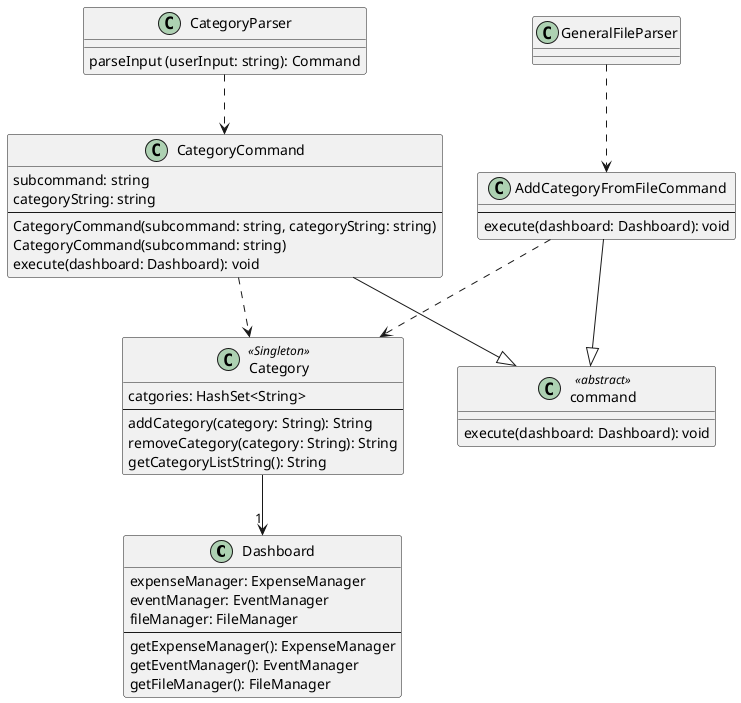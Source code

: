 @startuml
class Dashboard {
    expenseManager: ExpenseManager
    eventManager: EventManager
    fileManager: FileManager
    --
    getExpenseManager(): ExpenseManager
    getEventManager(): EventManager
    getFileManager(): FileManager
}
class command <<abstract>> {
    execute(dashboard: Dashboard): void
}
class CategoryCommand {
    subcommand: string
    categoryString: string
    --
    CategoryCommand(subcommand: string, categoryString: string)
    CategoryCommand(subcommand: string)
    execute(dashboard: Dashboard): void
   }
class AddCategoryFromFileCommand {
    --
    execute(dashboard: Dashboard): void
}
class CategoryParser {
    parseInput (userInput: string): Command
}
class GeneralFileParser
class Category <<Singleton>> {
     catgories: HashSet<String>
     --
     addCategory(category: String): String
     removeCategory(category: String): String
     getCategoryListString(): String
}
AddCategoryFromFileCommand --|> command
CategoryCommand --|> command
Category --> "1"  Dashboard
CategoryParser -[dashed]-> CategoryCommand
CategoryCommand -[dashed]->  Category
AddCategoryFromFileCommand -[dashed]-> Category
GeneralFileParser -[dashed]-> AddCategoryFromFileCommand
@enduml